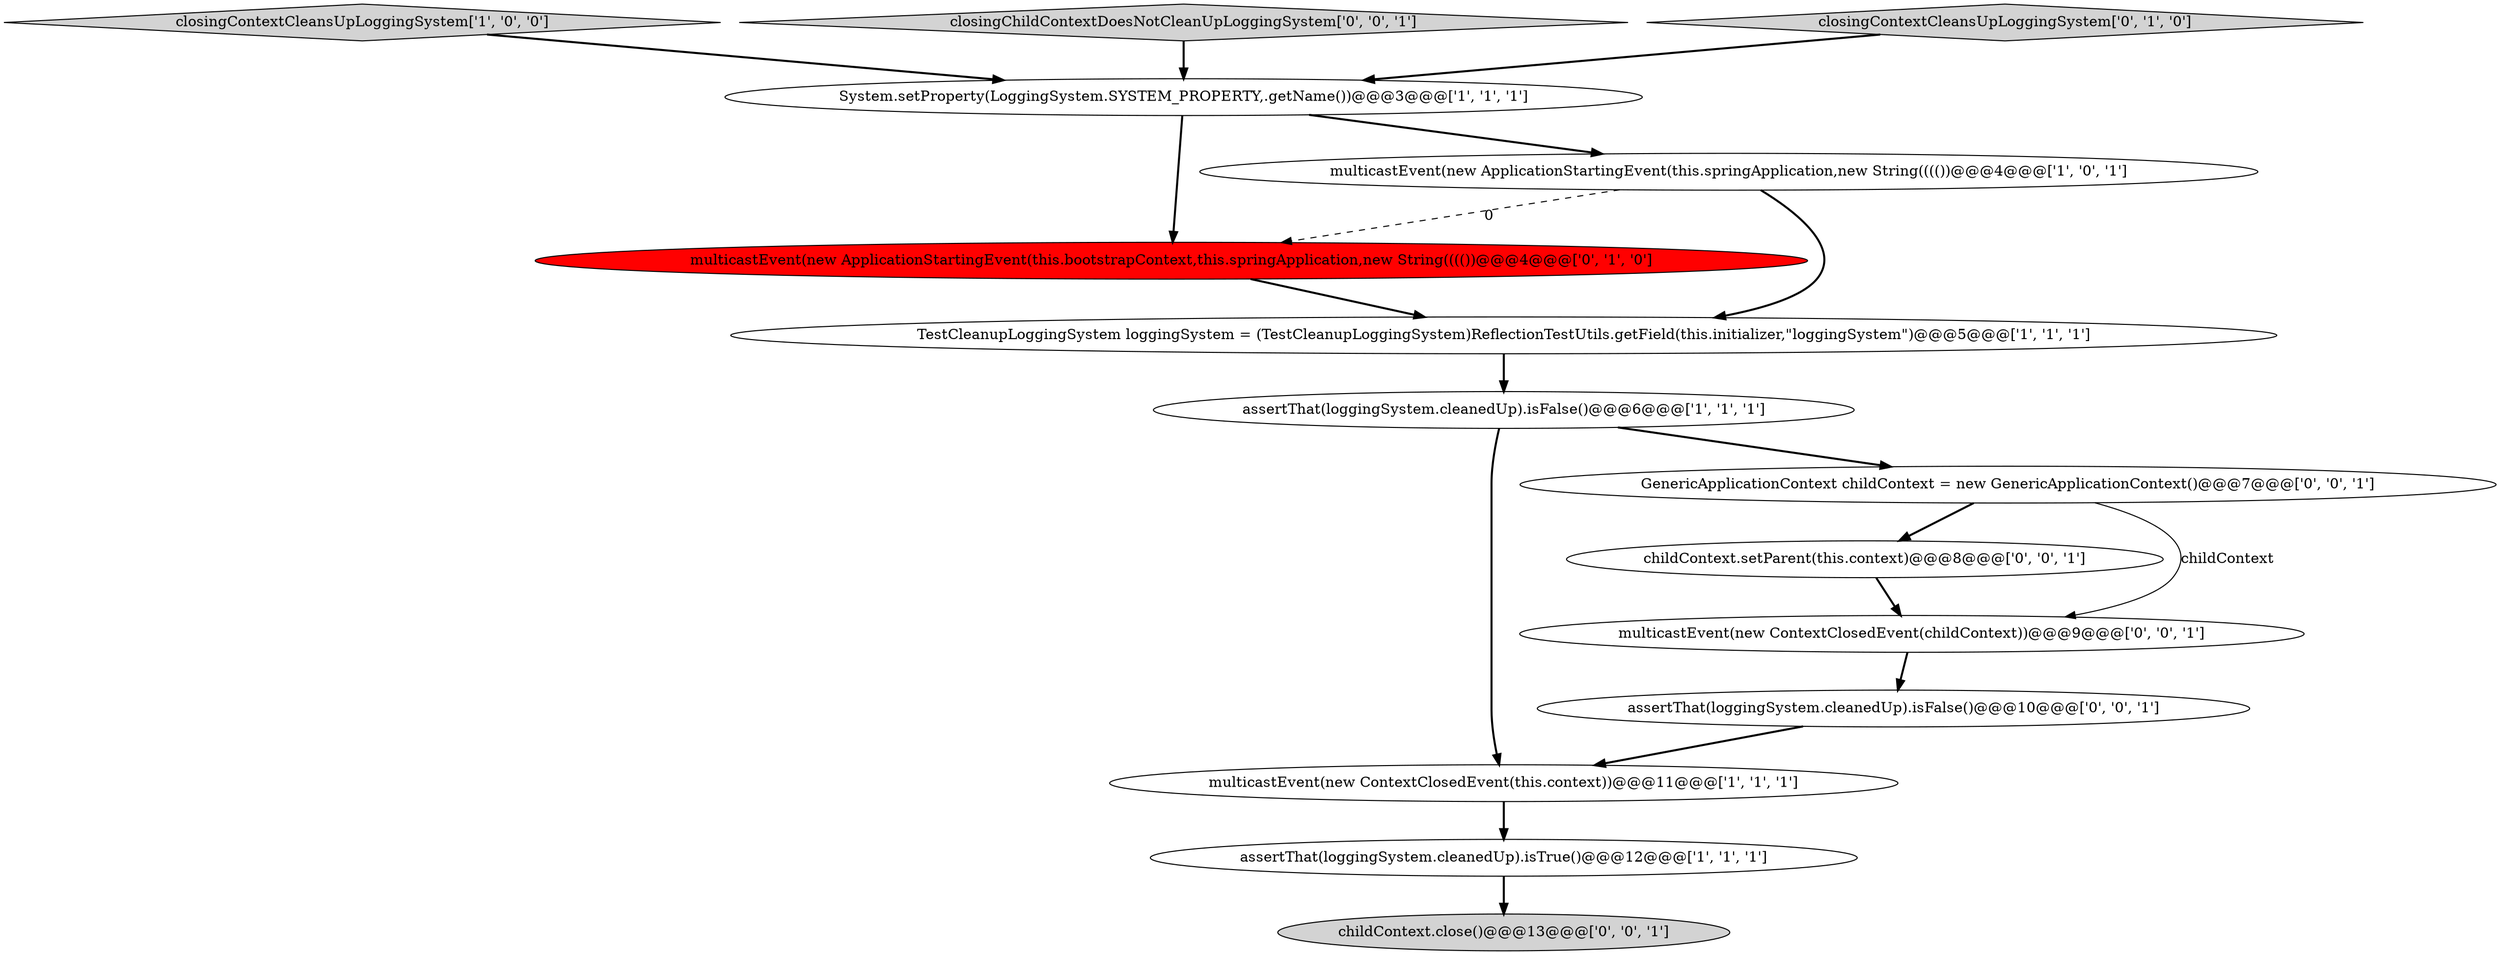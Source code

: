 digraph {
1 [style = filled, label = "multicastEvent(new ContextClosedEvent(this.context))@@@11@@@['1', '1', '1']", fillcolor = white, shape = ellipse image = "AAA0AAABBB1BBB"];
3 [style = filled, label = "assertThat(loggingSystem.cleanedUp).isFalse()@@@6@@@['1', '1', '1']", fillcolor = white, shape = ellipse image = "AAA0AAABBB1BBB"];
0 [style = filled, label = "System.setProperty(LoggingSystem.SYSTEM_PROPERTY,.getName())@@@3@@@['1', '1', '1']", fillcolor = white, shape = ellipse image = "AAA0AAABBB1BBB"];
8 [style = filled, label = "multicastEvent(new ApplicationStartingEvent(this.bootstrapContext,this.springApplication,new String(((())@@@4@@@['0', '1', '0']", fillcolor = red, shape = ellipse image = "AAA1AAABBB2BBB"];
6 [style = filled, label = "TestCleanupLoggingSystem loggingSystem = (TestCleanupLoggingSystem)ReflectionTestUtils.getField(this.initializer,\"loggingSystem\")@@@5@@@['1', '1', '1']", fillcolor = white, shape = ellipse image = "AAA0AAABBB1BBB"];
9 [style = filled, label = "childContext.setParent(this.context)@@@8@@@['0', '0', '1']", fillcolor = white, shape = ellipse image = "AAA0AAABBB3BBB"];
4 [style = filled, label = "closingContextCleansUpLoggingSystem['1', '0', '0']", fillcolor = lightgray, shape = diamond image = "AAA0AAABBB1BBB"];
5 [style = filled, label = "assertThat(loggingSystem.cleanedUp).isTrue()@@@12@@@['1', '1', '1']", fillcolor = white, shape = ellipse image = "AAA0AAABBB1BBB"];
10 [style = filled, label = "multicastEvent(new ContextClosedEvent(childContext))@@@9@@@['0', '0', '1']", fillcolor = white, shape = ellipse image = "AAA0AAABBB3BBB"];
11 [style = filled, label = "GenericApplicationContext childContext = new GenericApplicationContext()@@@7@@@['0', '0', '1']", fillcolor = white, shape = ellipse image = "AAA0AAABBB3BBB"];
13 [style = filled, label = "assertThat(loggingSystem.cleanedUp).isFalse()@@@10@@@['0', '0', '1']", fillcolor = white, shape = ellipse image = "AAA0AAABBB3BBB"];
14 [style = filled, label = "childContext.close()@@@13@@@['0', '0', '1']", fillcolor = lightgray, shape = ellipse image = "AAA0AAABBB3BBB"];
12 [style = filled, label = "closingChildContextDoesNotCleanUpLoggingSystem['0', '0', '1']", fillcolor = lightgray, shape = diamond image = "AAA0AAABBB3BBB"];
2 [style = filled, label = "multicastEvent(new ApplicationStartingEvent(this.springApplication,new String(((())@@@4@@@['1', '0', '1']", fillcolor = white, shape = ellipse image = "AAA0AAABBB1BBB"];
7 [style = filled, label = "closingContextCleansUpLoggingSystem['0', '1', '0']", fillcolor = lightgray, shape = diamond image = "AAA0AAABBB2BBB"];
1->5 [style = bold, label=""];
3->11 [style = bold, label=""];
6->3 [style = bold, label=""];
8->6 [style = bold, label=""];
7->0 [style = bold, label=""];
9->10 [style = bold, label=""];
5->14 [style = bold, label=""];
3->1 [style = bold, label=""];
10->13 [style = bold, label=""];
11->9 [style = bold, label=""];
12->0 [style = bold, label=""];
2->8 [style = dashed, label="0"];
2->6 [style = bold, label=""];
13->1 [style = bold, label=""];
11->10 [style = solid, label="childContext"];
4->0 [style = bold, label=""];
0->2 [style = bold, label=""];
0->8 [style = bold, label=""];
}
